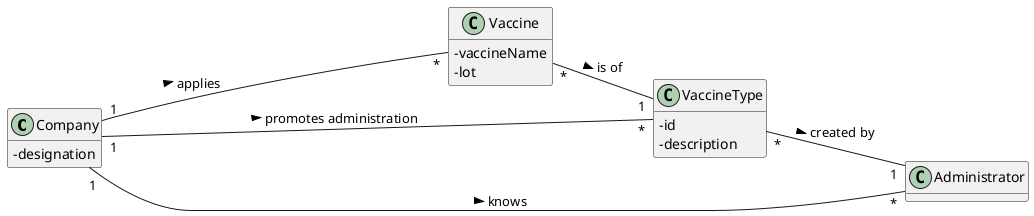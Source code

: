 @startuml
hide methods
left to right direction
skinparam classAttributeIconSize 0


class Company {
  -designation
}

class Vaccine {
  -vaccineName
  -lot
}

class VaccineType {
  -id
  -description
}

class Administrator {
}

Company "1"--"*" Administrator : knows >
Company "1"---"*" Vaccine : applies >
Company "1"--"*" VaccineType : promotes administration >
VaccineType "*"--"1" Administrator : created by >
Vaccine "*"--"1" VaccineType : is of >






@enduml